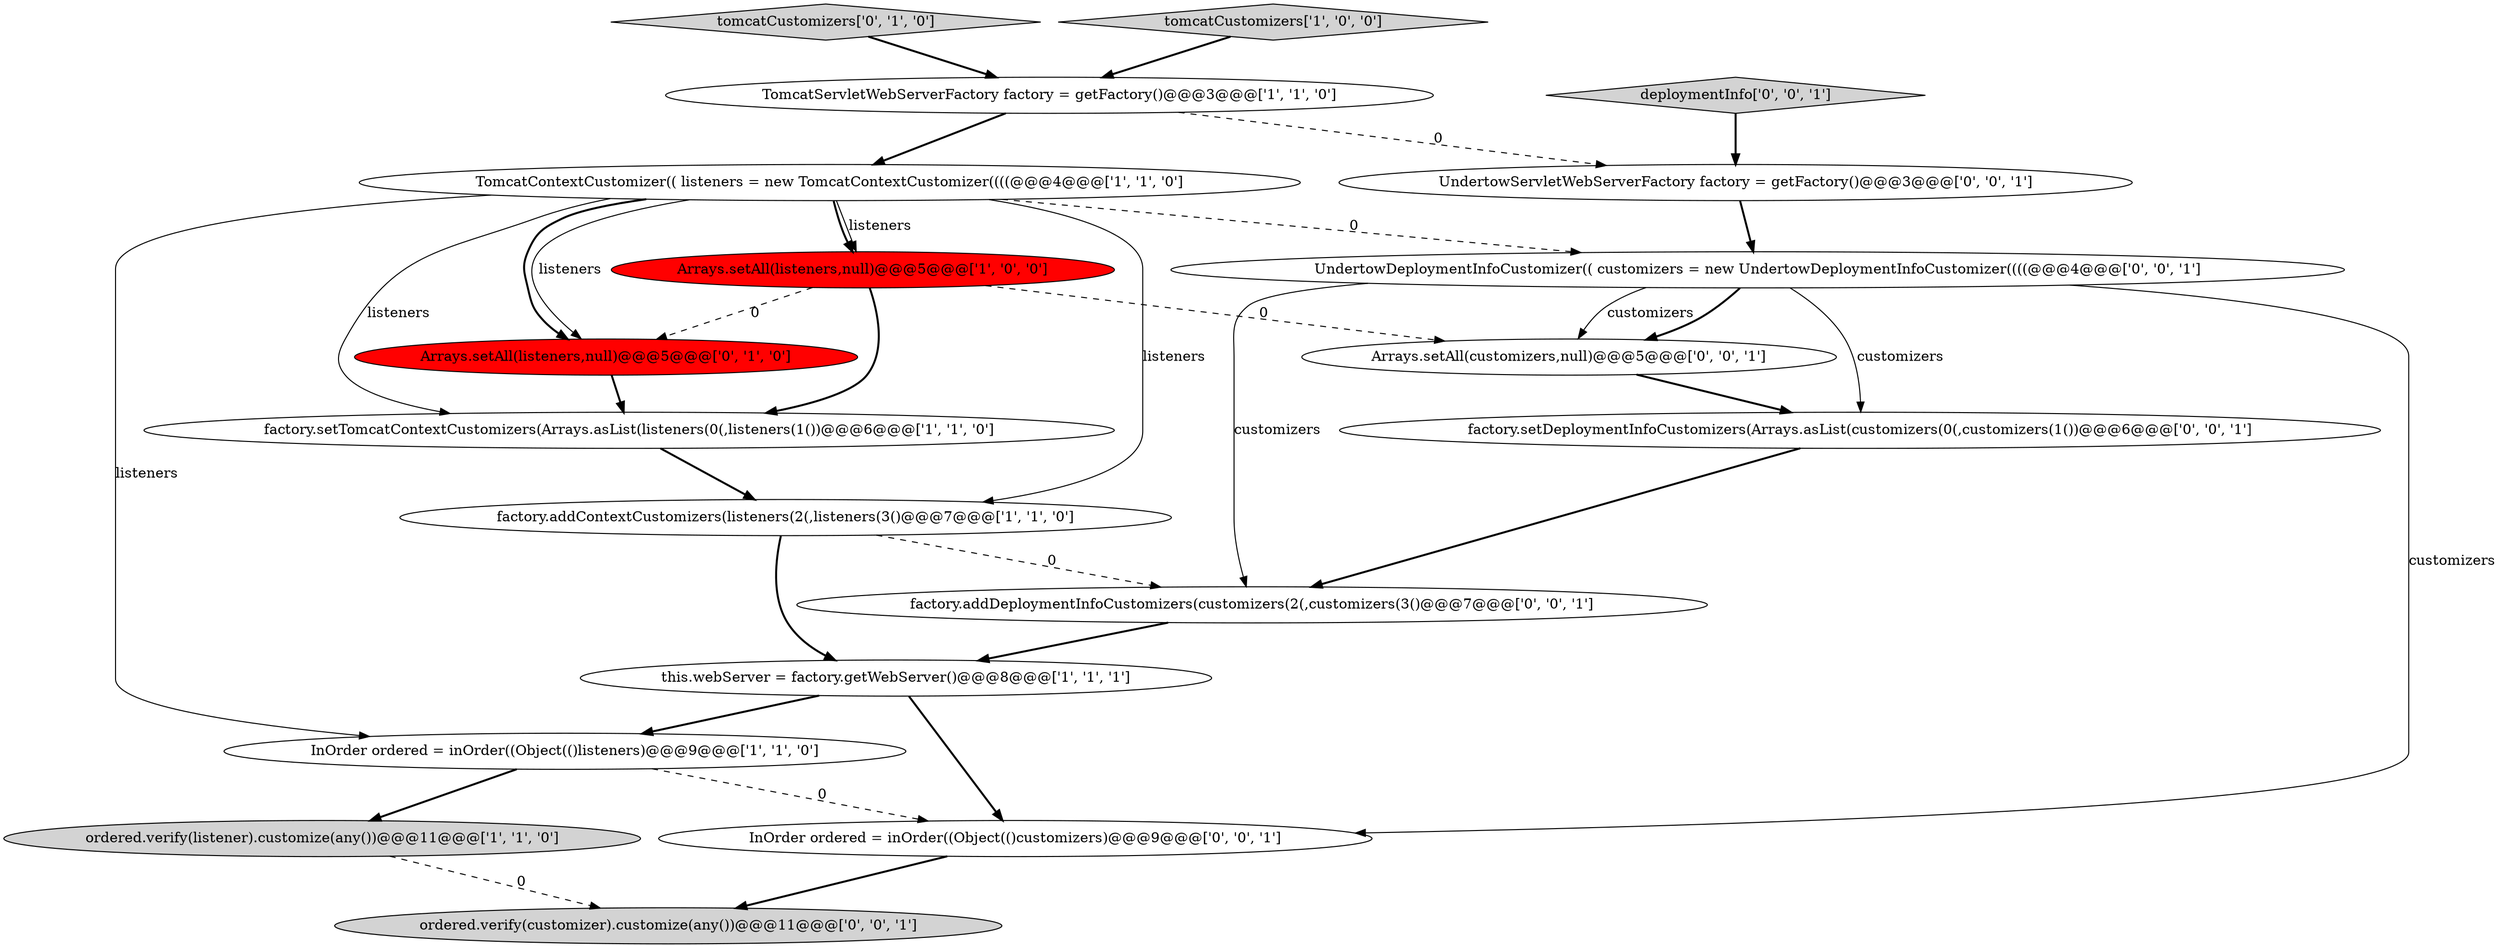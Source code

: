digraph {
3 [style = filled, label = "InOrder ordered = inOrder((Object(()listeners)@@@9@@@['1', '1', '0']", fillcolor = white, shape = ellipse image = "AAA0AAABBB1BBB"];
7 [style = filled, label = "TomcatServletWebServerFactory factory = getFactory()@@@3@@@['1', '1', '0']", fillcolor = white, shape = ellipse image = "AAA0AAABBB1BBB"];
14 [style = filled, label = "Arrays.setAll(customizers,null)@@@5@@@['0', '0', '1']", fillcolor = white, shape = ellipse image = "AAA0AAABBB3BBB"];
16 [style = filled, label = "deploymentInfo['0', '0', '1']", fillcolor = lightgray, shape = diamond image = "AAA0AAABBB3BBB"];
4 [style = filled, label = "factory.addContextCustomizers(listeners(2(,listeners(3()@@@7@@@['1', '1', '0']", fillcolor = white, shape = ellipse image = "AAA0AAABBB1BBB"];
2 [style = filled, label = "this.webServer = factory.getWebServer()@@@8@@@['1', '1', '1']", fillcolor = white, shape = ellipse image = "AAA0AAABBB1BBB"];
13 [style = filled, label = "ordered.verify(customizer).customize(any())@@@11@@@['0', '0', '1']", fillcolor = lightgray, shape = ellipse image = "AAA0AAABBB3BBB"];
1 [style = filled, label = "Arrays.setAll(listeners,null)@@@5@@@['1', '0', '0']", fillcolor = red, shape = ellipse image = "AAA1AAABBB1BBB"];
6 [style = filled, label = "ordered.verify(listener).customize(any())@@@11@@@['1', '1', '0']", fillcolor = lightgray, shape = ellipse image = "AAA0AAABBB1BBB"];
8 [style = filled, label = "factory.setTomcatContextCustomizers(Arrays.asList(listeners(0(,listeners(1())@@@6@@@['1', '1', '0']", fillcolor = white, shape = ellipse image = "AAA0AAABBB1BBB"];
11 [style = filled, label = "InOrder ordered = inOrder((Object(()customizers)@@@9@@@['0', '0', '1']", fillcolor = white, shape = ellipse image = "AAA0AAABBB3BBB"];
18 [style = filled, label = "factory.setDeploymentInfoCustomizers(Arrays.asList(customizers(0(,customizers(1())@@@6@@@['0', '0', '1']", fillcolor = white, shape = ellipse image = "AAA0AAABBB3BBB"];
9 [style = filled, label = "tomcatCustomizers['0', '1', '0']", fillcolor = lightgray, shape = diamond image = "AAA0AAABBB2BBB"];
10 [style = filled, label = "Arrays.setAll(listeners,null)@@@5@@@['0', '1', '0']", fillcolor = red, shape = ellipse image = "AAA1AAABBB2BBB"];
15 [style = filled, label = "factory.addDeploymentInfoCustomizers(customizers(2(,customizers(3()@@@7@@@['0', '0', '1']", fillcolor = white, shape = ellipse image = "AAA0AAABBB3BBB"];
0 [style = filled, label = "TomcatContextCustomizer(( listeners = new TomcatContextCustomizer((((@@@4@@@['1', '1', '0']", fillcolor = white, shape = ellipse image = "AAA0AAABBB1BBB"];
17 [style = filled, label = "UndertowDeploymentInfoCustomizer(( customizers = new UndertowDeploymentInfoCustomizer((((@@@4@@@['0', '0', '1']", fillcolor = white, shape = ellipse image = "AAA0AAABBB3BBB"];
5 [style = filled, label = "tomcatCustomizers['1', '0', '0']", fillcolor = lightgray, shape = diamond image = "AAA0AAABBB1BBB"];
12 [style = filled, label = "UndertowServletWebServerFactory factory = getFactory()@@@3@@@['0', '0', '1']", fillcolor = white, shape = ellipse image = "AAA0AAABBB3BBB"];
15->2 [style = bold, label=""];
1->8 [style = bold, label=""];
1->14 [style = dashed, label="0"];
17->14 [style = solid, label="customizers"];
2->3 [style = bold, label=""];
12->17 [style = bold, label=""];
18->15 [style = bold, label=""];
0->4 [style = solid, label="listeners"];
17->15 [style = solid, label="customizers"];
3->6 [style = bold, label=""];
7->0 [style = bold, label=""];
4->2 [style = bold, label=""];
1->10 [style = dashed, label="0"];
9->7 [style = bold, label=""];
0->10 [style = solid, label="listeners"];
0->17 [style = dashed, label="0"];
0->10 [style = bold, label=""];
17->18 [style = solid, label="customizers"];
6->13 [style = dashed, label="0"];
10->8 [style = bold, label=""];
17->14 [style = bold, label=""];
0->1 [style = bold, label=""];
4->15 [style = dashed, label="0"];
0->1 [style = solid, label="listeners"];
11->13 [style = bold, label=""];
7->12 [style = dashed, label="0"];
5->7 [style = bold, label=""];
14->18 [style = bold, label=""];
8->4 [style = bold, label=""];
17->11 [style = solid, label="customizers"];
16->12 [style = bold, label=""];
2->11 [style = bold, label=""];
0->8 [style = solid, label="listeners"];
3->11 [style = dashed, label="0"];
0->3 [style = solid, label="listeners"];
}
